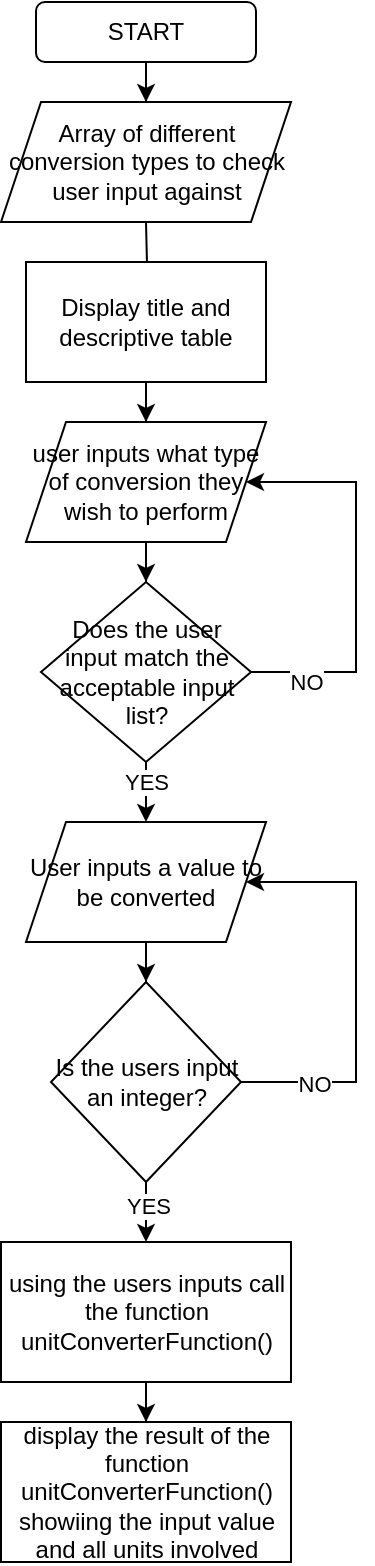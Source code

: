 <mxfile version="26.2.8">
  <diagram name="Page-1" id="bIihvPYDNteVr-WI0ZkE">
    <mxGraphModel dx="1667" dy="783" grid="1" gridSize="10" guides="1" tooltips="1" connect="1" arrows="1" fold="1" page="1" pageScale="1" pageWidth="1200" pageHeight="1600" math="0" shadow="0">
      <root>
        <mxCell id="0" />
        <mxCell id="1" parent="0" />
        <mxCell id="NWDPOcR8qUlX_GnqZ6YF-7" value="" style="edgeStyle=orthogonalEdgeStyle;rounded=0;orthogonalLoop=1;jettySize=auto;html=1;" edge="1" parent="1" target="NWDPOcR8qUlX_GnqZ6YF-6">
          <mxGeometry relative="1" as="geometry">
            <mxPoint x="575" y="130" as="sourcePoint" />
          </mxGeometry>
        </mxCell>
        <mxCell id="NWDPOcR8qUlX_GnqZ6YF-26" value="" style="edgeStyle=orthogonalEdgeStyle;rounded=0;orthogonalLoop=1;jettySize=auto;html=1;" edge="1" parent="1" source="NWDPOcR8qUlX_GnqZ6YF-1" target="NWDPOcR8qUlX_GnqZ6YF-25">
          <mxGeometry relative="1" as="geometry" />
        </mxCell>
        <mxCell id="NWDPOcR8qUlX_GnqZ6YF-1" value="START" style="rounded=1;whiteSpace=wrap;html=1;" vertex="1" parent="1">
          <mxGeometry x="520" y="20" width="110" height="30" as="geometry" />
        </mxCell>
        <mxCell id="NWDPOcR8qUlX_GnqZ6YF-5" value="" style="edgeStyle=orthogonalEdgeStyle;rounded=0;orthogonalLoop=1;jettySize=auto;html=1;" edge="1" parent="1" source="NWDPOcR8qUlX_GnqZ6YF-2" target="NWDPOcR8qUlX_GnqZ6YF-4">
          <mxGeometry relative="1" as="geometry" />
        </mxCell>
        <mxCell id="NWDPOcR8qUlX_GnqZ6YF-2" value="user inputs what type of conversion they wish to perform" style="shape=parallelogram;perimeter=parallelogramPerimeter;whiteSpace=wrap;html=1;fixedSize=1;" vertex="1" parent="1">
          <mxGeometry x="515" y="230" width="120" height="60" as="geometry" />
        </mxCell>
        <mxCell id="NWDPOcR8qUlX_GnqZ6YF-10" style="edgeStyle=orthogonalEdgeStyle;rounded=0;orthogonalLoop=1;jettySize=auto;html=1;entryX=1;entryY=0.5;entryDx=0;entryDy=0;" edge="1" parent="1" source="NWDPOcR8qUlX_GnqZ6YF-4" target="NWDPOcR8qUlX_GnqZ6YF-2">
          <mxGeometry relative="1" as="geometry">
            <Array as="points">
              <mxPoint x="680" y="355" />
              <mxPoint x="680" y="260" />
            </Array>
          </mxGeometry>
        </mxCell>
        <mxCell id="NWDPOcR8qUlX_GnqZ6YF-11" value="NO" style="edgeLabel;html=1;align=center;verticalAlign=middle;resizable=0;points=[];" vertex="1" connectable="0" parent="NWDPOcR8qUlX_GnqZ6YF-10">
          <mxGeometry x="-0.738" y="-5" relative="1" as="geometry">
            <mxPoint x="1" as="offset" />
          </mxGeometry>
        </mxCell>
        <mxCell id="NWDPOcR8qUlX_GnqZ6YF-13" value="" style="edgeStyle=orthogonalEdgeStyle;rounded=0;orthogonalLoop=1;jettySize=auto;html=1;" edge="1" parent="1" source="NWDPOcR8qUlX_GnqZ6YF-4" target="NWDPOcR8qUlX_GnqZ6YF-12">
          <mxGeometry relative="1" as="geometry" />
        </mxCell>
        <mxCell id="NWDPOcR8qUlX_GnqZ6YF-14" value="YES" style="edgeLabel;html=1;align=center;verticalAlign=middle;resizable=0;points=[];" vertex="1" connectable="0" parent="NWDPOcR8qUlX_GnqZ6YF-13">
          <mxGeometry x="0.2" relative="1" as="geometry">
            <mxPoint as="offset" />
          </mxGeometry>
        </mxCell>
        <mxCell id="NWDPOcR8qUlX_GnqZ6YF-4" value="Does the user input match the acceptable input list?" style="rhombus;whiteSpace=wrap;html=1;" vertex="1" parent="1">
          <mxGeometry x="522.5" y="310" width="105" height="90" as="geometry" />
        </mxCell>
        <mxCell id="NWDPOcR8qUlX_GnqZ6YF-9" style="edgeStyle=orthogonalEdgeStyle;rounded=0;orthogonalLoop=1;jettySize=auto;html=1;" edge="1" parent="1" source="NWDPOcR8qUlX_GnqZ6YF-6" target="NWDPOcR8qUlX_GnqZ6YF-2">
          <mxGeometry relative="1" as="geometry" />
        </mxCell>
        <mxCell id="NWDPOcR8qUlX_GnqZ6YF-6" value="Display title and descriptive table" style="rounded=0;whiteSpace=wrap;html=1;" vertex="1" parent="1">
          <mxGeometry x="515" y="150" width="120" height="60" as="geometry" />
        </mxCell>
        <mxCell id="NWDPOcR8qUlX_GnqZ6YF-16" value="" style="edgeStyle=orthogonalEdgeStyle;rounded=0;orthogonalLoop=1;jettySize=auto;html=1;" edge="1" parent="1" source="NWDPOcR8qUlX_GnqZ6YF-12" target="NWDPOcR8qUlX_GnqZ6YF-15">
          <mxGeometry relative="1" as="geometry" />
        </mxCell>
        <mxCell id="NWDPOcR8qUlX_GnqZ6YF-12" value="User inputs a value to be converted" style="shape=parallelogram;perimeter=parallelogramPerimeter;whiteSpace=wrap;html=1;fixedSize=1;" vertex="1" parent="1">
          <mxGeometry x="515" y="430" width="120" height="60" as="geometry" />
        </mxCell>
        <mxCell id="NWDPOcR8qUlX_GnqZ6YF-17" style="edgeStyle=orthogonalEdgeStyle;rounded=0;orthogonalLoop=1;jettySize=auto;html=1;entryX=1;entryY=0.5;entryDx=0;entryDy=0;" edge="1" parent="1" source="NWDPOcR8qUlX_GnqZ6YF-15" target="NWDPOcR8qUlX_GnqZ6YF-12">
          <mxGeometry relative="1" as="geometry">
            <Array as="points">
              <mxPoint x="680" y="560" />
              <mxPoint x="680" y="460" />
            </Array>
          </mxGeometry>
        </mxCell>
        <mxCell id="NWDPOcR8qUlX_GnqZ6YF-18" value="NO" style="edgeLabel;html=1;align=center;verticalAlign=middle;resizable=0;points=[];" vertex="1" connectable="0" parent="NWDPOcR8qUlX_GnqZ6YF-17">
          <mxGeometry x="-0.666" y="-1" relative="1" as="geometry">
            <mxPoint x="1" as="offset" />
          </mxGeometry>
        </mxCell>
        <mxCell id="NWDPOcR8qUlX_GnqZ6YF-20" value="" style="edgeStyle=orthogonalEdgeStyle;rounded=0;orthogonalLoop=1;jettySize=auto;html=1;" edge="1" parent="1" source="NWDPOcR8qUlX_GnqZ6YF-15" target="NWDPOcR8qUlX_GnqZ6YF-19">
          <mxGeometry relative="1" as="geometry" />
        </mxCell>
        <mxCell id="NWDPOcR8qUlX_GnqZ6YF-22" value="YES" style="edgeLabel;html=1;align=center;verticalAlign=middle;resizable=0;points=[];" vertex="1" connectable="0" parent="NWDPOcR8qUlX_GnqZ6YF-20">
          <mxGeometry x="0.28" y="1" relative="1" as="geometry">
            <mxPoint as="offset" />
          </mxGeometry>
        </mxCell>
        <mxCell id="NWDPOcR8qUlX_GnqZ6YF-15" value="Is the users input an integer?" style="rhombus;whiteSpace=wrap;html=1;" vertex="1" parent="1">
          <mxGeometry x="527.5" y="510" width="95" height="100" as="geometry" />
        </mxCell>
        <mxCell id="NWDPOcR8qUlX_GnqZ6YF-24" value="" style="edgeStyle=orthogonalEdgeStyle;rounded=0;orthogonalLoop=1;jettySize=auto;html=1;" edge="1" parent="1" source="NWDPOcR8qUlX_GnqZ6YF-19" target="NWDPOcR8qUlX_GnqZ6YF-23">
          <mxGeometry relative="1" as="geometry" />
        </mxCell>
        <mxCell id="NWDPOcR8qUlX_GnqZ6YF-19" value="using the users inputs call the function unitConverterFunction()" style="whiteSpace=wrap;html=1;" vertex="1" parent="1">
          <mxGeometry x="502.5" y="640" width="145" height="70" as="geometry" />
        </mxCell>
        <mxCell id="NWDPOcR8qUlX_GnqZ6YF-23" value="display the result of the function unitConverterFunction() showiing the input value and all units involved" style="whiteSpace=wrap;html=1;" vertex="1" parent="1">
          <mxGeometry x="502.5" y="730" width="145" height="70" as="geometry" />
        </mxCell>
        <mxCell id="NWDPOcR8qUlX_GnqZ6YF-25" value="Array of different conversion types to check user input against" style="shape=parallelogram;perimeter=parallelogramPerimeter;whiteSpace=wrap;html=1;fixedSize=1;" vertex="1" parent="1">
          <mxGeometry x="502.5" y="70" width="145" height="60" as="geometry" />
        </mxCell>
      </root>
    </mxGraphModel>
  </diagram>
</mxfile>
